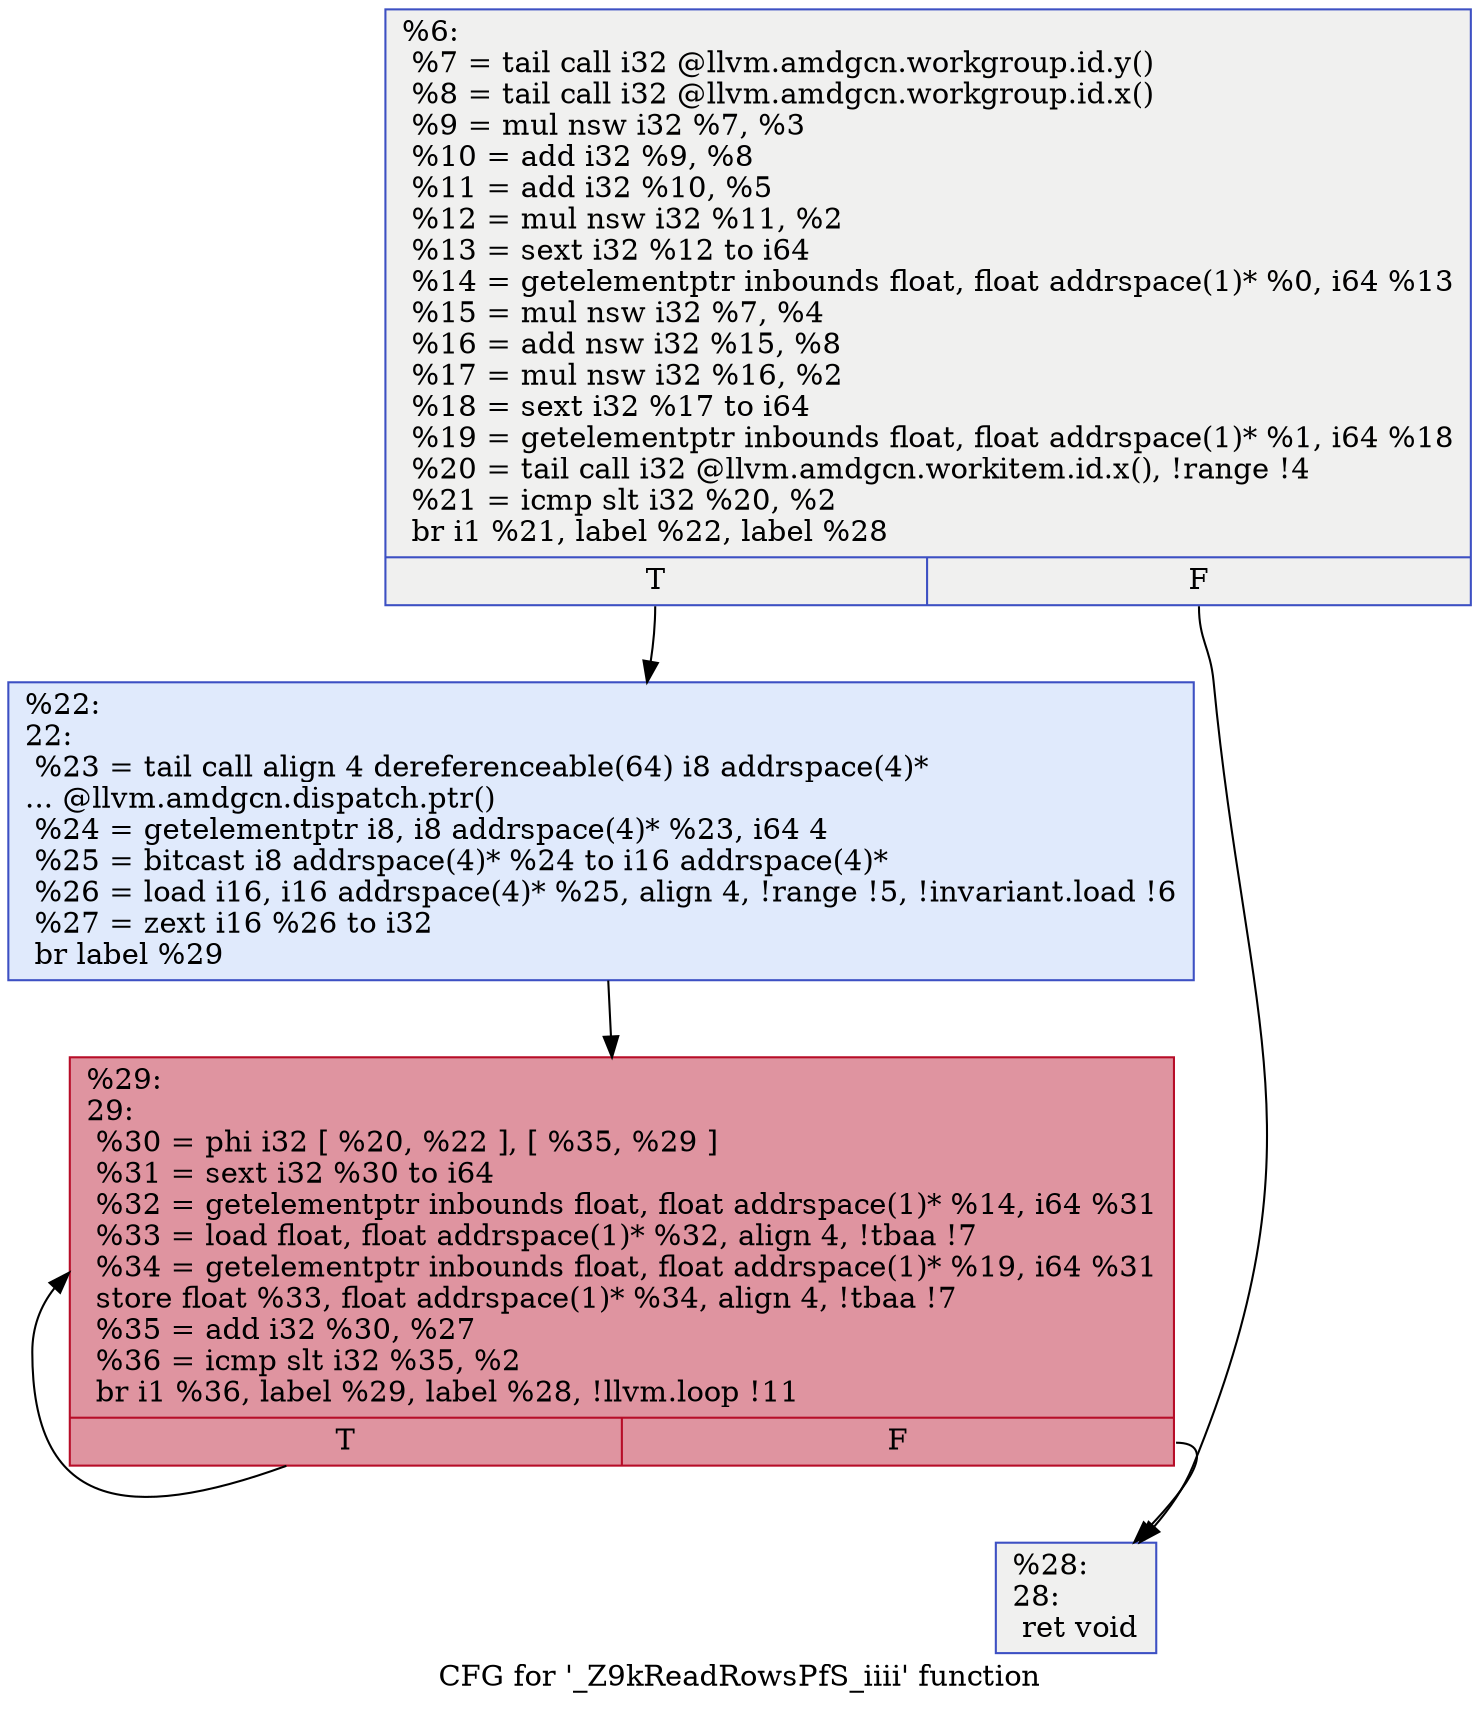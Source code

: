 digraph "CFG for '_Z9kReadRowsPfS_iiii' function" {
	label="CFG for '_Z9kReadRowsPfS_iiii' function";

	Node0x4f9c3c0 [shape=record,color="#3d50c3ff", style=filled, fillcolor="#dedcdb70",label="{%6:\l  %7 = tail call i32 @llvm.amdgcn.workgroup.id.y()\l  %8 = tail call i32 @llvm.amdgcn.workgroup.id.x()\l  %9 = mul nsw i32 %7, %3\l  %10 = add i32 %9, %8\l  %11 = add i32 %10, %5\l  %12 = mul nsw i32 %11, %2\l  %13 = sext i32 %12 to i64\l  %14 = getelementptr inbounds float, float addrspace(1)* %0, i64 %13\l  %15 = mul nsw i32 %7, %4\l  %16 = add nsw i32 %15, %8\l  %17 = mul nsw i32 %16, %2\l  %18 = sext i32 %17 to i64\l  %19 = getelementptr inbounds float, float addrspace(1)* %1, i64 %18\l  %20 = tail call i32 @llvm.amdgcn.workitem.id.x(), !range !4\l  %21 = icmp slt i32 %20, %2\l  br i1 %21, label %22, label %28\l|{<s0>T|<s1>F}}"];
	Node0x4f9c3c0:s0 -> Node0x4f9dca0;
	Node0x4f9c3c0:s1 -> Node0x4f9dd30;
	Node0x4f9dca0 [shape=record,color="#3d50c3ff", style=filled, fillcolor="#b9d0f970",label="{%22:\l22:                                               \l  %23 = tail call align 4 dereferenceable(64) i8 addrspace(4)*\l... @llvm.amdgcn.dispatch.ptr()\l  %24 = getelementptr i8, i8 addrspace(4)* %23, i64 4\l  %25 = bitcast i8 addrspace(4)* %24 to i16 addrspace(4)*\l  %26 = load i16, i16 addrspace(4)* %25, align 4, !range !5, !invariant.load !6\l  %27 = zext i16 %26 to i32\l  br label %29\l}"];
	Node0x4f9dca0 -> Node0x4f9eb80;
	Node0x4f9dd30 [shape=record,color="#3d50c3ff", style=filled, fillcolor="#dedcdb70",label="{%28:\l28:                                               \l  ret void\l}"];
	Node0x4f9eb80 [shape=record,color="#b70d28ff", style=filled, fillcolor="#b70d2870",label="{%29:\l29:                                               \l  %30 = phi i32 [ %20, %22 ], [ %35, %29 ]\l  %31 = sext i32 %30 to i64\l  %32 = getelementptr inbounds float, float addrspace(1)* %14, i64 %31\l  %33 = load float, float addrspace(1)* %32, align 4, !tbaa !7\l  %34 = getelementptr inbounds float, float addrspace(1)* %19, i64 %31\l  store float %33, float addrspace(1)* %34, align 4, !tbaa !7\l  %35 = add i32 %30, %27\l  %36 = icmp slt i32 %35, %2\l  br i1 %36, label %29, label %28, !llvm.loop !11\l|{<s0>T|<s1>F}}"];
	Node0x4f9eb80:s0 -> Node0x4f9eb80;
	Node0x4f9eb80:s1 -> Node0x4f9dd30;
}
